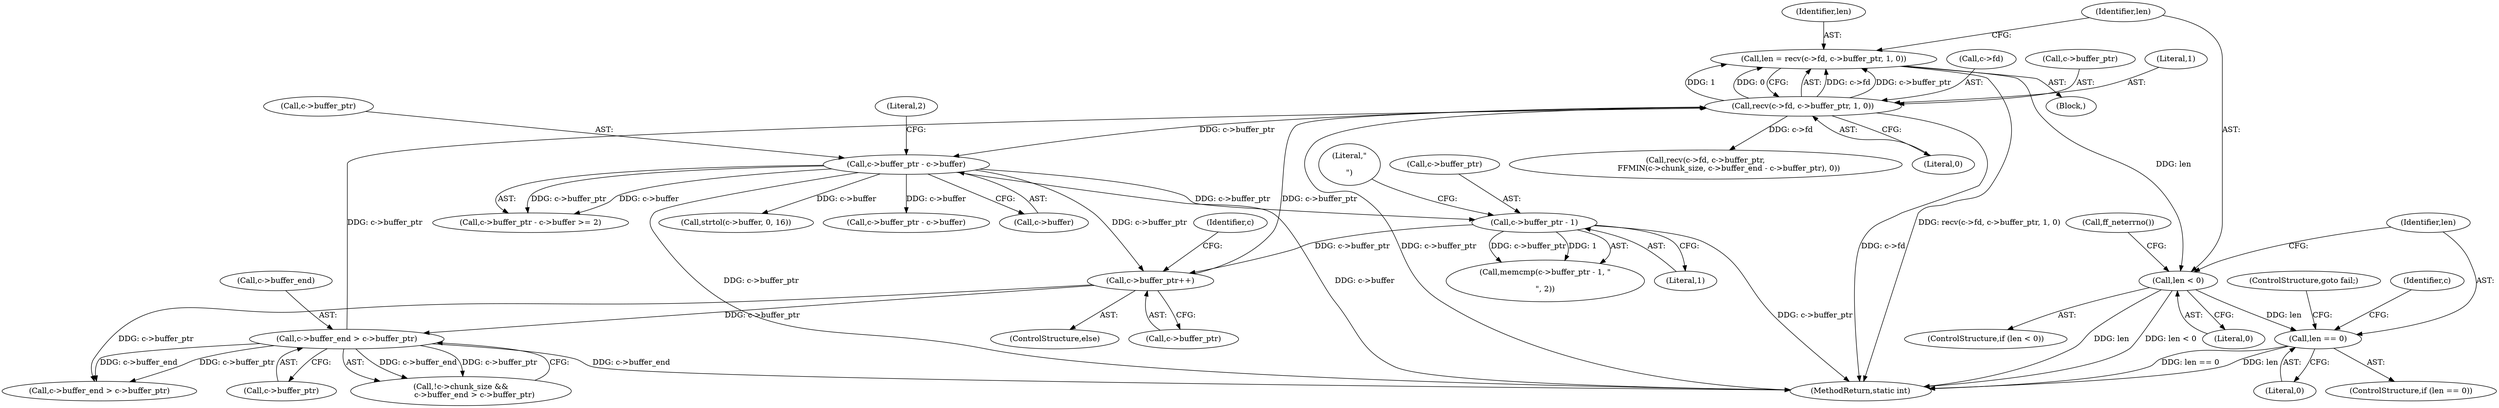 digraph "0_FFmpeg_a5d25faa3f4b18dac737fdb35d0dd68eb0dc2156@API" {
"1000144" [label="(Call,len = recv(c->fd, c->buffer_ptr, 1, 0))"];
"1000146" [label="(Call,recv(c->fd, c->buffer_ptr, 1, 0))"];
"1000136" [label="(Call,c->buffer_end > c->buffer_ptr)"];
"1000241" [label="(Call,c->buffer_ptr++)"];
"1000184" [label="(Call,c->buffer_ptr - c->buffer)"];
"1000194" [label="(Call,c->buffer_ptr - 1)"];
"1000156" [label="(Call,len < 0)"];
"1000175" [label="(Call,len == 0)"];
"1000191" [label="(Literal,2)"];
"1000140" [label="(Call,c->buffer_ptr)"];
"1000177" [label="(Literal,0)"];
"1000146" [label="(Call,recv(c->fd, c->buffer_ptr, 1, 0))"];
"1000241" [label="(Call,c->buffer_ptr++)"];
"1000242" [label="(Call,c->buffer_ptr)"];
"1000176" [label="(Identifier,len)"];
"1000183" [label="(Call,c->buffer_ptr - c->buffer >= 2)"];
"1000195" [label="(Call,c->buffer_ptr)"];
"1000174" [label="(ControlStructure,if (len == 0))"];
"1000179" [label="(ControlStructure,goto fail;)"];
"1000194" [label="(Call,c->buffer_ptr - 1)"];
"1000144" [label="(Call,len = recv(c->fd, c->buffer_ptr, 1, 0))"];
"1000256" [label="(Call,recv(c->fd, c->buffer_ptr,\n                   FFMIN(c->chunk_size, c->buffer_end - c->buffer_ptr), 0))"];
"1000206" [label="(Call,strtol(c->buffer, 0, 16))"];
"1000147" [label="(Call,c->fd)"];
"1000163" [label="(Call,ff_neterrno())"];
"1000158" [label="(Literal,0)"];
"1000198" [label="(Literal,1)"];
"1000154" [label="(Literal,0)"];
"1000186" [label="(Identifier,c)"];
"1000193" [label="(Call,memcmp(c->buffer_ptr - 1, \"\r\n\", 2))"];
"1000331" [label="(Call,c->buffer_ptr - c->buffer)"];
"1000150" [label="(Call,c->buffer_ptr)"];
"1000136" [label="(Call,c->buffer_end > c->buffer_ptr)"];
"1000131" [label="(Call,!c->chunk_size &&\n           c->buffer_end > c->buffer_ptr)"];
"1000199" [label="(Literal,\"\r\n\")"];
"1000246" [label="(Call,c->buffer_end > c->buffer_ptr)"];
"1000137" [label="(Call,c->buffer_end)"];
"1000240" [label="(ControlStructure,else)"];
"1000129" [label="(Identifier,c)"];
"1000153" [label="(Literal,1)"];
"1000143" [label="(Block,)"];
"1000185" [label="(Call,c->buffer_ptr)"];
"1000188" [label="(Call,c->buffer)"];
"1000155" [label="(ControlStructure,if (len < 0))"];
"1000157" [label="(Identifier,len)"];
"1000156" [label="(Call,len < 0)"];
"1000184" [label="(Call,c->buffer_ptr - c->buffer)"];
"1000175" [label="(Call,len == 0)"];
"1000718" [label="(MethodReturn,static int)"];
"1000145" [label="(Identifier,len)"];
"1000144" -> "1000143"  [label="AST: "];
"1000144" -> "1000146"  [label="CFG: "];
"1000145" -> "1000144"  [label="AST: "];
"1000146" -> "1000144"  [label="AST: "];
"1000157" -> "1000144"  [label="CFG: "];
"1000144" -> "1000718"  [label="DDG: recv(c->fd, c->buffer_ptr, 1, 0)"];
"1000146" -> "1000144"  [label="DDG: c->fd"];
"1000146" -> "1000144"  [label="DDG: c->buffer_ptr"];
"1000146" -> "1000144"  [label="DDG: 1"];
"1000146" -> "1000144"  [label="DDG: 0"];
"1000144" -> "1000156"  [label="DDG: len"];
"1000146" -> "1000154"  [label="CFG: "];
"1000147" -> "1000146"  [label="AST: "];
"1000150" -> "1000146"  [label="AST: "];
"1000153" -> "1000146"  [label="AST: "];
"1000154" -> "1000146"  [label="AST: "];
"1000146" -> "1000718"  [label="DDG: c->buffer_ptr"];
"1000146" -> "1000718"  [label="DDG: c->fd"];
"1000136" -> "1000146"  [label="DDG: c->buffer_ptr"];
"1000241" -> "1000146"  [label="DDG: c->buffer_ptr"];
"1000146" -> "1000184"  [label="DDG: c->buffer_ptr"];
"1000146" -> "1000256"  [label="DDG: c->fd"];
"1000136" -> "1000131"  [label="AST: "];
"1000136" -> "1000140"  [label="CFG: "];
"1000137" -> "1000136"  [label="AST: "];
"1000140" -> "1000136"  [label="AST: "];
"1000131" -> "1000136"  [label="CFG: "];
"1000136" -> "1000718"  [label="DDG: c->buffer_end"];
"1000136" -> "1000131"  [label="DDG: c->buffer_end"];
"1000136" -> "1000131"  [label="DDG: c->buffer_ptr"];
"1000241" -> "1000136"  [label="DDG: c->buffer_ptr"];
"1000136" -> "1000246"  [label="DDG: c->buffer_end"];
"1000136" -> "1000246"  [label="DDG: c->buffer_ptr"];
"1000241" -> "1000240"  [label="AST: "];
"1000241" -> "1000242"  [label="CFG: "];
"1000242" -> "1000241"  [label="AST: "];
"1000129" -> "1000241"  [label="CFG: "];
"1000184" -> "1000241"  [label="DDG: c->buffer_ptr"];
"1000194" -> "1000241"  [label="DDG: c->buffer_ptr"];
"1000241" -> "1000246"  [label="DDG: c->buffer_ptr"];
"1000184" -> "1000183"  [label="AST: "];
"1000184" -> "1000188"  [label="CFG: "];
"1000185" -> "1000184"  [label="AST: "];
"1000188" -> "1000184"  [label="AST: "];
"1000191" -> "1000184"  [label="CFG: "];
"1000184" -> "1000718"  [label="DDG: c->buffer"];
"1000184" -> "1000718"  [label="DDG: c->buffer_ptr"];
"1000184" -> "1000183"  [label="DDG: c->buffer_ptr"];
"1000184" -> "1000183"  [label="DDG: c->buffer"];
"1000184" -> "1000194"  [label="DDG: c->buffer_ptr"];
"1000184" -> "1000206"  [label="DDG: c->buffer"];
"1000184" -> "1000331"  [label="DDG: c->buffer"];
"1000194" -> "1000193"  [label="AST: "];
"1000194" -> "1000198"  [label="CFG: "];
"1000195" -> "1000194"  [label="AST: "];
"1000198" -> "1000194"  [label="AST: "];
"1000199" -> "1000194"  [label="CFG: "];
"1000194" -> "1000718"  [label="DDG: c->buffer_ptr"];
"1000194" -> "1000193"  [label="DDG: c->buffer_ptr"];
"1000194" -> "1000193"  [label="DDG: 1"];
"1000156" -> "1000155"  [label="AST: "];
"1000156" -> "1000158"  [label="CFG: "];
"1000157" -> "1000156"  [label="AST: "];
"1000158" -> "1000156"  [label="AST: "];
"1000163" -> "1000156"  [label="CFG: "];
"1000176" -> "1000156"  [label="CFG: "];
"1000156" -> "1000718"  [label="DDG: len"];
"1000156" -> "1000718"  [label="DDG: len < 0"];
"1000156" -> "1000175"  [label="DDG: len"];
"1000175" -> "1000174"  [label="AST: "];
"1000175" -> "1000177"  [label="CFG: "];
"1000176" -> "1000175"  [label="AST: "];
"1000177" -> "1000175"  [label="AST: "];
"1000179" -> "1000175"  [label="CFG: "];
"1000186" -> "1000175"  [label="CFG: "];
"1000175" -> "1000718"  [label="DDG: len"];
"1000175" -> "1000718"  [label="DDG: len == 0"];
}
